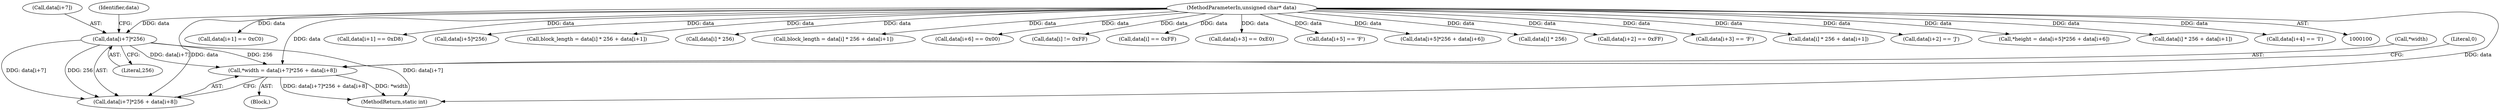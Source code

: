 digraph "0_PDFGen_ee58aff6918b8bbc3be29b9e3089485ea46ff956@pointer" {
"1000262" [label="(Call,*width = data[i+7]*256 + data[i+8])"];
"1000266" [label="(Call,data[i+7]*256)"];
"1000101" [label="(MethodParameterIn,unsigned char* data)"];
"1000238" [label="(Call,data[i+1] == 0xC0)"];
"1000124" [label="(Call,data[i+1] == 0xD8)"];
"1000265" [label="(Call,data[i+7]*256 + data[i+8])"];
"1000250" [label="(Call,data[i+5]*256)"];
"1000283" [label="(Call,block_length = data[i] * 256 + data[i+1])"];
"1000201" [label="(Call,data[i] * 256)"];
"1000198" [label="(Call,block_length = data[i] * 256 + data[i+1])"];
"1000101" [label="(MethodParameterIn,unsigned char* data)"];
"1000189" [label="(Call,data[i+6] == 0x00)"];
"1000229" [label="(Call,data[i] != 0xFF)"];
"1000118" [label="(Call,data[i] == 0xFF)"];
"1000139" [label="(Call,data[i+3] == 0xE0)"];
"1000266" [label="(Call,data[i+7]*256)"];
"1000182" [label="(Call,data[i+5] == 'F')"];
"1000272" [label="(Literal,256)"];
"1000262" [label="(Call,*width = data[i+7]*256 + data[i+8])"];
"1000245" [label="(Block,)"];
"1000249" [label="(Call,data[i+5]*256 + data[i+6])"];
"1000286" [label="(Call,data[i] * 256)"];
"1000132" [label="(Call,data[i+2] == 0xFF)"];
"1000166" [label="(Call,data[i+3] == 'F')"];
"1000200" [label="(Call,data[i] * 256 + data[i+1])"];
"1000267" [label="(Call,data[i+7])"];
"1000263" [label="(Call,*width)"];
"1000158" [label="(Call,data[i+2] == 'J')"];
"1000299" [label="(MethodReturn,static int)"];
"1000279" [label="(Literal,0)"];
"1000246" [label="(Call,*height = data[i+5]*256 + data[i+6])"];
"1000285" [label="(Call,data[i] * 256 + data[i+1])"];
"1000274" [label="(Identifier,data)"];
"1000174" [label="(Call,data[i+4] == 'I')"];
"1000262" -> "1000245"  [label="AST: "];
"1000262" -> "1000265"  [label="CFG: "];
"1000263" -> "1000262"  [label="AST: "];
"1000265" -> "1000262"  [label="AST: "];
"1000279" -> "1000262"  [label="CFG: "];
"1000262" -> "1000299"  [label="DDG: data[i+7]*256 + data[i+8]"];
"1000262" -> "1000299"  [label="DDG: *width"];
"1000266" -> "1000262"  [label="DDG: data[i+7]"];
"1000266" -> "1000262"  [label="DDG: 256"];
"1000101" -> "1000262"  [label="DDG: data"];
"1000266" -> "1000265"  [label="AST: "];
"1000266" -> "1000272"  [label="CFG: "];
"1000267" -> "1000266"  [label="AST: "];
"1000272" -> "1000266"  [label="AST: "];
"1000274" -> "1000266"  [label="CFG: "];
"1000266" -> "1000299"  [label="DDG: data[i+7]"];
"1000266" -> "1000265"  [label="DDG: data[i+7]"];
"1000266" -> "1000265"  [label="DDG: 256"];
"1000101" -> "1000266"  [label="DDG: data"];
"1000101" -> "1000100"  [label="AST: "];
"1000101" -> "1000299"  [label="DDG: data"];
"1000101" -> "1000118"  [label="DDG: data"];
"1000101" -> "1000124"  [label="DDG: data"];
"1000101" -> "1000132"  [label="DDG: data"];
"1000101" -> "1000139"  [label="DDG: data"];
"1000101" -> "1000158"  [label="DDG: data"];
"1000101" -> "1000166"  [label="DDG: data"];
"1000101" -> "1000174"  [label="DDG: data"];
"1000101" -> "1000182"  [label="DDG: data"];
"1000101" -> "1000189"  [label="DDG: data"];
"1000101" -> "1000198"  [label="DDG: data"];
"1000101" -> "1000201"  [label="DDG: data"];
"1000101" -> "1000200"  [label="DDG: data"];
"1000101" -> "1000229"  [label="DDG: data"];
"1000101" -> "1000238"  [label="DDG: data"];
"1000101" -> "1000246"  [label="DDG: data"];
"1000101" -> "1000250"  [label="DDG: data"];
"1000101" -> "1000249"  [label="DDG: data"];
"1000101" -> "1000265"  [label="DDG: data"];
"1000101" -> "1000283"  [label="DDG: data"];
"1000101" -> "1000286"  [label="DDG: data"];
"1000101" -> "1000285"  [label="DDG: data"];
}

